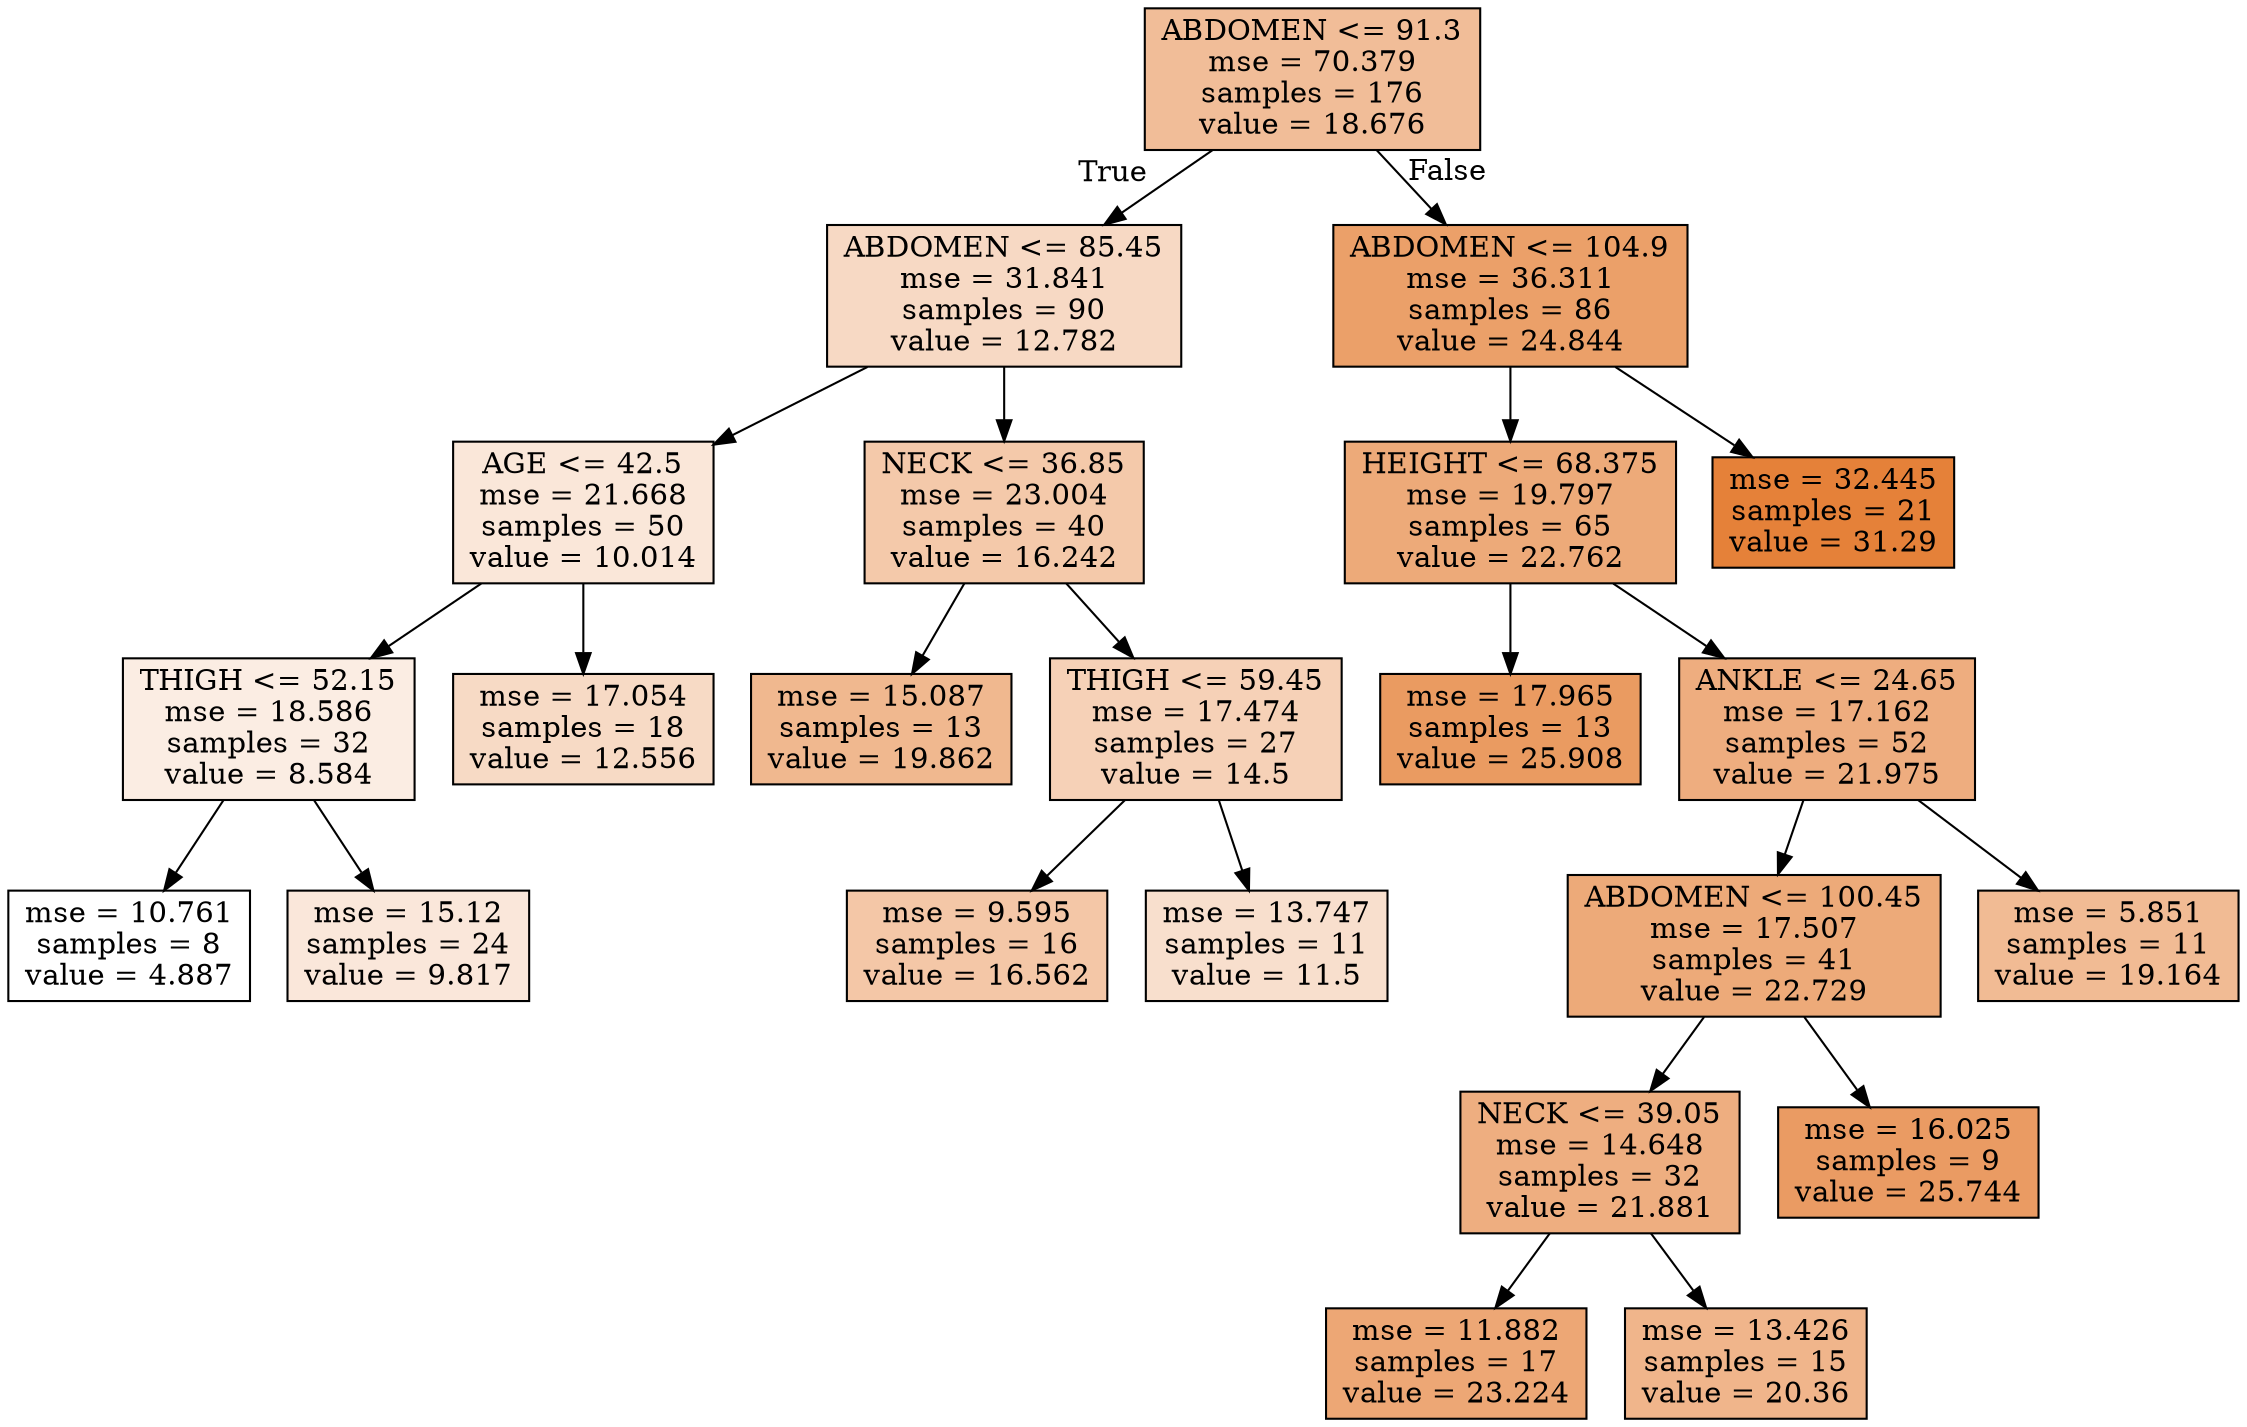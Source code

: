 digraph Tree {
node [shape=box, style="filled", color="black"] ;
0 [label="ABDOMEN <= 91.3\nmse = 70.379\nsamples = 176\nvalue = 18.676", fillcolor="#f1bd98"] ;
1 [label="ABDOMEN <= 85.45\nmse = 31.841\nsamples = 90\nvalue = 12.782", fillcolor="#f7d9c4"] ;
0 -> 1 [labeldistance=2.5, labelangle=45, headlabel="True"] ;
2 [label="AGE <= 42.5\nmse = 21.668\nsamples = 50\nvalue = 10.014", fillcolor="#fae7d9"] ;
1 -> 2 ;
3 [label="THIGH <= 52.15\nmse = 18.586\nsamples = 32\nvalue = 8.584", fillcolor="#fbede3"] ;
2 -> 3 ;
4 [label="mse = 10.761\nsamples = 8\nvalue = 4.887", fillcolor="#ffffff"] ;
3 -> 4 ;
5 [label="mse = 15.12\nsamples = 24\nvalue = 9.817", fillcolor="#fae7da"] ;
3 -> 5 ;
6 [label="mse = 17.054\nsamples = 18\nvalue = 12.556", fillcolor="#f7dac5"] ;
2 -> 6 ;
7 [label="NECK <= 36.85\nmse = 23.004\nsamples = 40\nvalue = 16.242", fillcolor="#f4c9aa"] ;
1 -> 7 ;
8 [label="mse = 15.087\nsamples = 13\nvalue = 19.862", fillcolor="#f0b88f"] ;
7 -> 8 ;
9 [label="THIGH <= 59.45\nmse = 17.474\nsamples = 27\nvalue = 14.5", fillcolor="#f6d1b7"] ;
7 -> 9 ;
10 [label="mse = 9.595\nsamples = 16\nvalue = 16.562", fillcolor="#f4c7a7"] ;
9 -> 10 ;
11 [label="mse = 13.747\nsamples = 11\nvalue = 11.5", fillcolor="#f8dfcd"] ;
9 -> 11 ;
12 [label="ABDOMEN <= 104.9\nmse = 36.311\nsamples = 86\nvalue = 24.844", fillcolor="#eba069"] ;
0 -> 12 [labeldistance=2.5, labelangle=-45, headlabel="False"] ;
13 [label="HEIGHT <= 68.375\nmse = 19.797\nsamples = 65\nvalue = 22.762", fillcolor="#edaa79"] ;
12 -> 13 ;
14 [label="mse = 17.965\nsamples = 13\nvalue = 25.908", fillcolor="#ea9b61"] ;
13 -> 14 ;
15 [label="ANKLE <= 24.65\nmse = 17.162\nsamples = 52\nvalue = 21.975", fillcolor="#eead7f"] ;
13 -> 15 ;
16 [label="ABDOMEN <= 100.45\nmse = 17.507\nsamples = 41\nvalue = 22.729", fillcolor="#edaa79"] ;
15 -> 16 ;
17 [label="NECK <= 39.05\nmse = 14.648\nsamples = 32\nvalue = 21.881", fillcolor="#eeae80"] ;
16 -> 17 ;
18 [label="mse = 11.882\nsamples = 17\nvalue = 23.224", fillcolor="#eda775"] ;
17 -> 18 ;
19 [label="mse = 13.426\nsamples = 15\nvalue = 20.36", fillcolor="#f0b58b"] ;
17 -> 19 ;
20 [label="mse = 16.025\nsamples = 9\nvalue = 25.744", fillcolor="#ea9b63"] ;
16 -> 20 ;
21 [label="mse = 5.851\nsamples = 11\nvalue = 19.164", fillcolor="#f1bb94"] ;
15 -> 21 ;
22 [label="mse = 32.445\nsamples = 21\nvalue = 31.29", fillcolor="#e58139"] ;
12 -> 22 ;
}